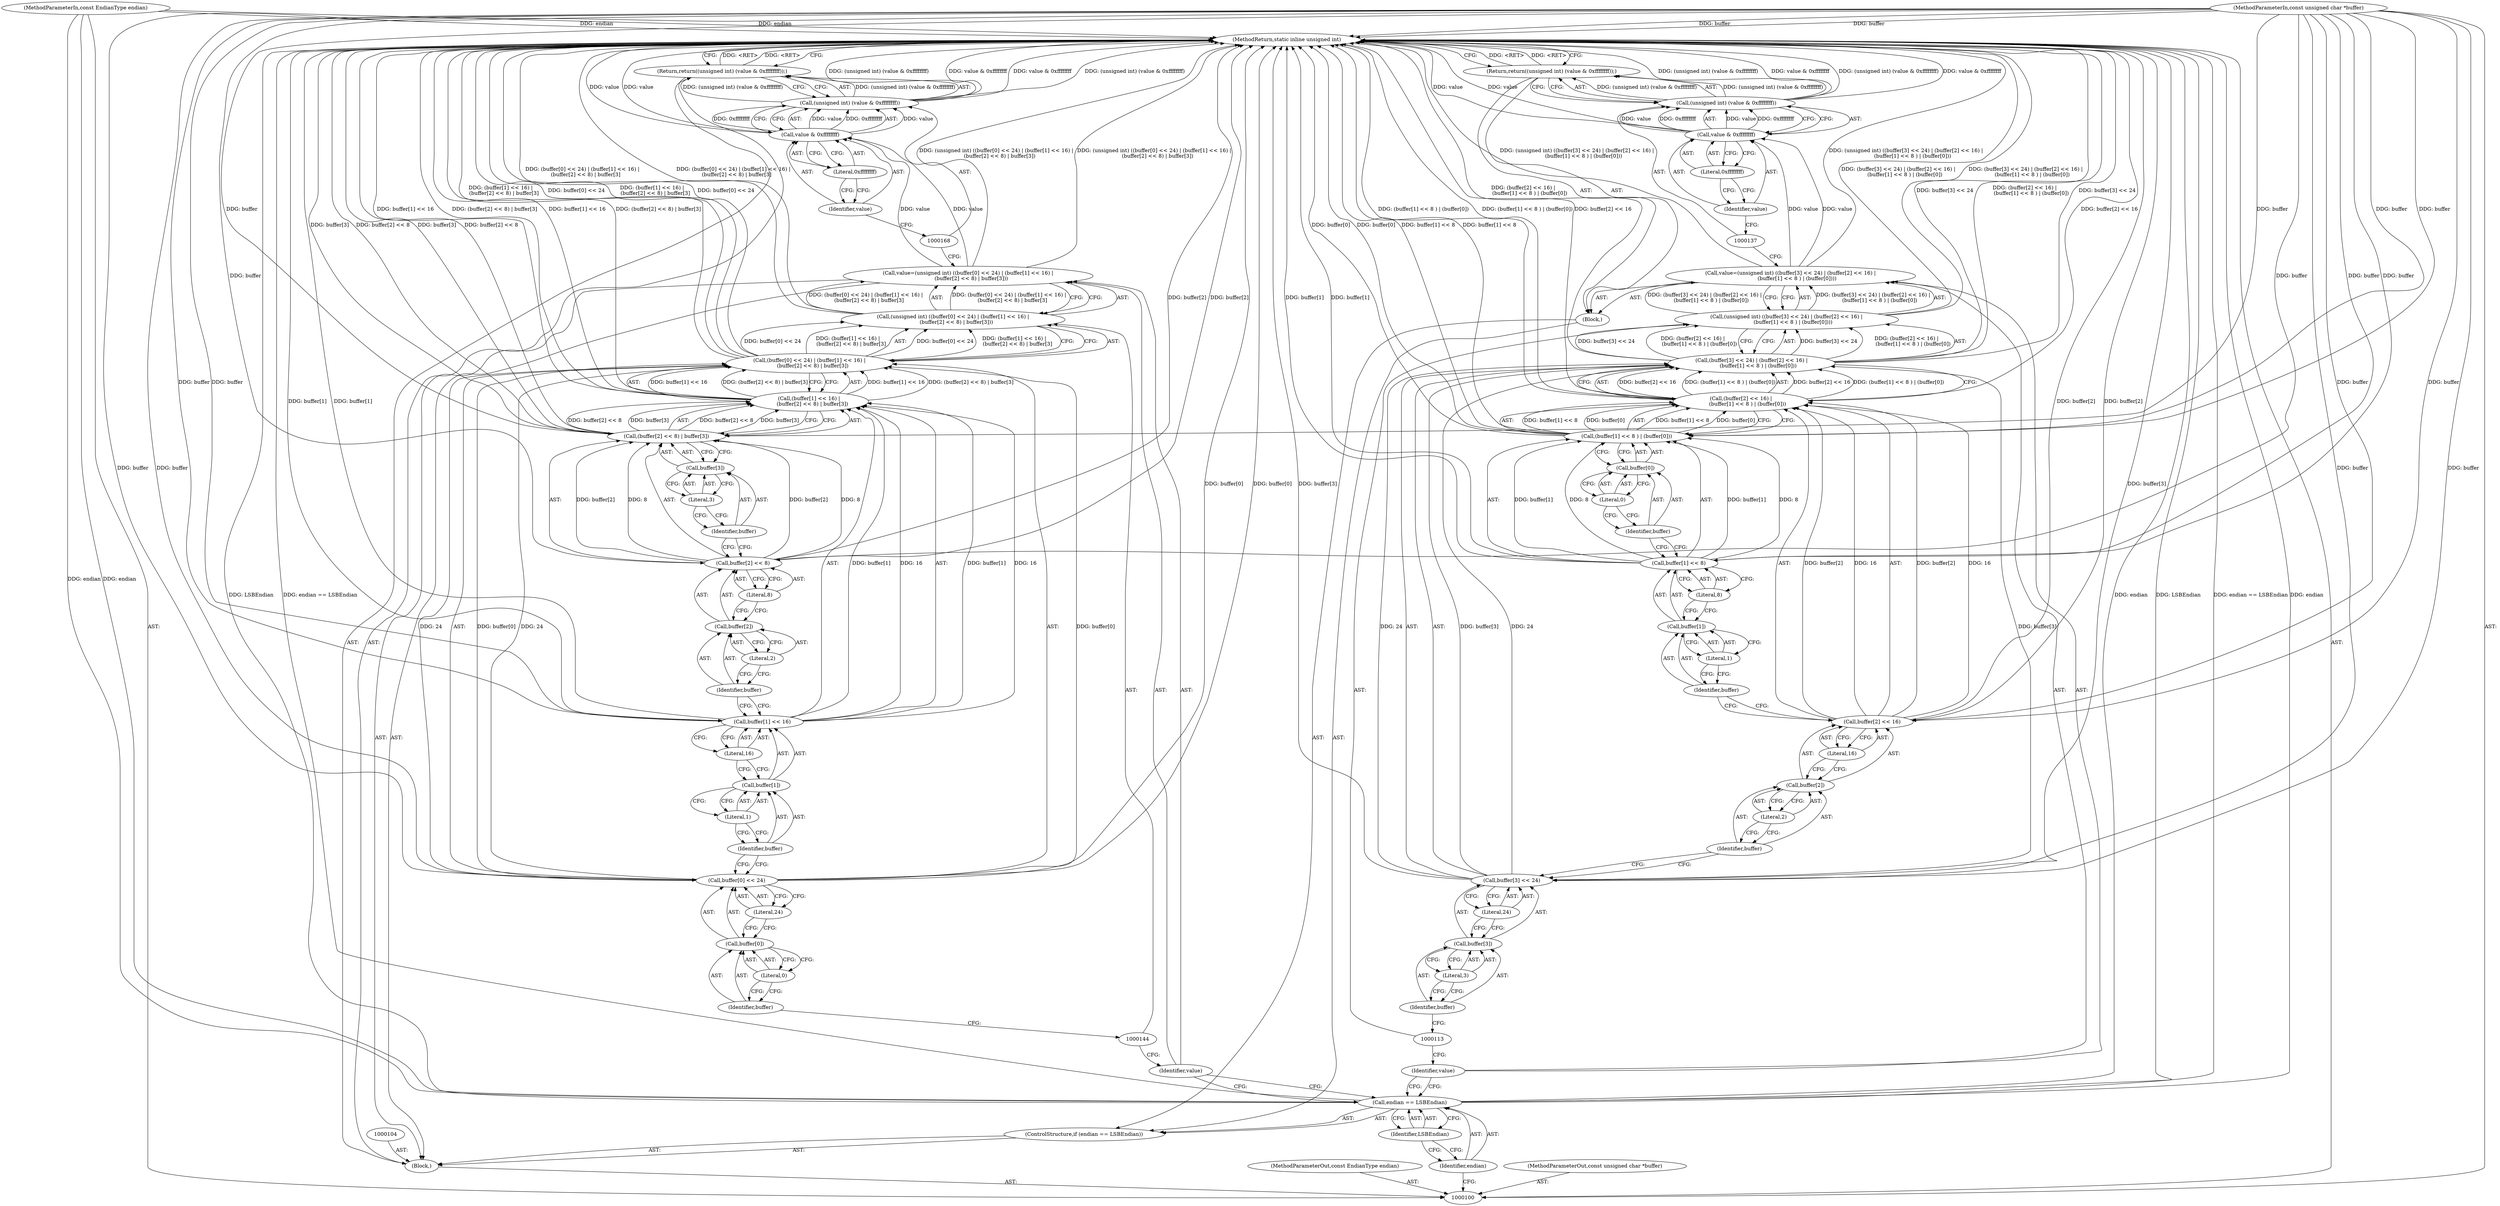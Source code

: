digraph "1_ImageMagick_d8ab7f046587f2e9f734b687ba7e6e10147c294b_10" {
"1000172" [label="(MethodReturn,static inline unsigned int)"];
"1000101" [label="(MethodParameterIn,const EndianType endian)"];
"1000217" [label="(MethodParameterOut,const EndianType endian)"];
"1000130" [label="(Literal,1)"];
"1000131" [label="(Literal,8)"];
"1000132" [label="(Call,buffer[0])"];
"1000133" [label="(Identifier,buffer)"];
"1000134" [label="(Literal,0)"];
"1000126" [label="(Call,(buffer[1] << 8 ) | (buffer[0]))"];
"1000127" [label="(Call,buffer[1] << 8)"];
"1000128" [label="(Call,buffer[1])"];
"1000129" [label="(Identifier,buffer)"];
"1000136" [label="(Call,(unsigned int) (value & 0xffffffff))"];
"1000138" [label="(Call,value & 0xffffffff)"];
"1000139" [label="(Identifier,value)"];
"1000140" [label="(Literal,0xffffffff)"];
"1000135" [label="(Return,return((unsigned int) (value & 0xffffffff));)"];
"1000141" [label="(Call,value=(unsigned int) ((buffer[0] << 24) | (buffer[1] << 16) |\n    (buffer[2] << 8) | buffer[3]))"];
"1000142" [label="(Identifier,value)"];
"1000145" [label="(Call,(buffer[0] << 24) | (buffer[1] << 16) |\n    (buffer[2] << 8) | buffer[3])"];
"1000146" [label="(Call,buffer[0] << 24)"];
"1000147" [label="(Call,buffer[0])"];
"1000148" [label="(Identifier,buffer)"];
"1000149" [label="(Literal,0)"];
"1000150" [label="(Literal,24)"];
"1000151" [label="(Call,(buffer[1] << 16) |\n    (buffer[2] << 8) | buffer[3])"];
"1000152" [label="(Call,buffer[1] << 16)"];
"1000153" [label="(Call,buffer[1])"];
"1000154" [label="(Identifier,buffer)"];
"1000155" [label="(Literal,1)"];
"1000156" [label="(Literal,16)"];
"1000143" [label="(Call,(unsigned int) ((buffer[0] << 24) | (buffer[1] << 16) |\n    (buffer[2] << 8) | buffer[3]))"];
"1000161" [label="(Literal,2)"];
"1000162" [label="(Literal,8)"];
"1000163" [label="(Call,buffer[3])"];
"1000164" [label="(Identifier,buffer)"];
"1000165" [label="(Literal,3)"];
"1000157" [label="(Call,(buffer[2] << 8) | buffer[3])"];
"1000158" [label="(Call,buffer[2] << 8)"];
"1000159" [label="(Call,buffer[2])"];
"1000160" [label="(Identifier,buffer)"];
"1000166" [label="(Return,return((unsigned int) (value & 0xffffffff));)"];
"1000169" [label="(Call,value & 0xffffffff)"];
"1000170" [label="(Identifier,value)"];
"1000171" [label="(Literal,0xffffffff)"];
"1000167" [label="(Call,(unsigned int) (value & 0xffffffff))"];
"1000102" [label="(MethodParameterIn,const unsigned char *buffer)"];
"1000218" [label="(MethodParameterOut,const unsigned char *buffer)"];
"1000103" [label="(Block,)"];
"1000108" [label="(Identifier,LSBEndian)"];
"1000105" [label="(ControlStructure,if (endian == LSBEndian))"];
"1000106" [label="(Call,endian == LSBEndian)"];
"1000107" [label="(Identifier,endian)"];
"1000109" [label="(Block,)"];
"1000112" [label="(Call,(unsigned int) ((buffer[3] << 24) | (buffer[2] << 16) |\n        (buffer[1] << 8 ) | (buffer[0])))"];
"1000114" [label="(Call,(buffer[3] << 24) | (buffer[2] << 16) |\n        (buffer[1] << 8 ) | (buffer[0]))"];
"1000115" [label="(Call,buffer[3] << 24)"];
"1000116" [label="(Call,buffer[3])"];
"1000117" [label="(Identifier,buffer)"];
"1000118" [label="(Literal,3)"];
"1000119" [label="(Literal,24)"];
"1000120" [label="(Call,(buffer[2] << 16) |\n        (buffer[1] << 8 ) | (buffer[0]))"];
"1000121" [label="(Call,buffer[2] << 16)"];
"1000122" [label="(Call,buffer[2])"];
"1000123" [label="(Identifier,buffer)"];
"1000124" [label="(Literal,2)"];
"1000110" [label="(Call,value=(unsigned int) ((buffer[3] << 24) | (buffer[2] << 16) |\n        (buffer[1] << 8 ) | (buffer[0])))"];
"1000111" [label="(Identifier,value)"];
"1000125" [label="(Literal,16)"];
"1000172" -> "1000100"  [label="AST: "];
"1000172" -> "1000135"  [label="CFG: "];
"1000172" -> "1000166"  [label="CFG: "];
"1000158" -> "1000172"  [label="DDG: buffer[2]"];
"1000120" -> "1000172"  [label="DDG: (buffer[1] << 8 ) | (buffer[0])"];
"1000120" -> "1000172"  [label="DDG: buffer[2] << 16"];
"1000106" -> "1000172"  [label="DDG: LSBEndian"];
"1000106" -> "1000172"  [label="DDG: endian == LSBEndian"];
"1000106" -> "1000172"  [label="DDG: endian"];
"1000167" -> "1000172"  [label="DDG: value & 0xffffffff"];
"1000167" -> "1000172"  [label="DDG: (unsigned int) (value & 0xffffffff)"];
"1000151" -> "1000172"  [label="DDG: (buffer[2] << 8) | buffer[3]"];
"1000151" -> "1000172"  [label="DDG: buffer[1] << 16"];
"1000112" -> "1000172"  [label="DDG: (buffer[3] << 24) | (buffer[2] << 16) |\n        (buffer[1] << 8 ) | (buffer[0])"];
"1000169" -> "1000172"  [label="DDG: value"];
"1000145" -> "1000172"  [label="DDG: (buffer[1] << 16) |\n    (buffer[2] << 8) | buffer[3]"];
"1000145" -> "1000172"  [label="DDG: buffer[0] << 24"];
"1000126" -> "1000172"  [label="DDG: buffer[0]"];
"1000126" -> "1000172"  [label="DDG: buffer[1] << 8"];
"1000138" -> "1000172"  [label="DDG: value"];
"1000157" -> "1000172"  [label="DDG: buffer[2] << 8"];
"1000157" -> "1000172"  [label="DDG: buffer[3]"];
"1000114" -> "1000172"  [label="DDG: buffer[3] << 24"];
"1000114" -> "1000172"  [label="DDG: (buffer[2] << 16) |\n        (buffer[1] << 8 ) | (buffer[0])"];
"1000152" -> "1000172"  [label="DDG: buffer[1]"];
"1000102" -> "1000172"  [label="DDG: buffer"];
"1000110" -> "1000172"  [label="DDG: (unsigned int) ((buffer[3] << 24) | (buffer[2] << 16) |\n        (buffer[1] << 8 ) | (buffer[0]))"];
"1000101" -> "1000172"  [label="DDG: endian"];
"1000141" -> "1000172"  [label="DDG: (unsigned int) ((buffer[0] << 24) | (buffer[1] << 16) |\n    (buffer[2] << 8) | buffer[3])"];
"1000136" -> "1000172"  [label="DDG: (unsigned int) (value & 0xffffffff)"];
"1000136" -> "1000172"  [label="DDG: value & 0xffffffff"];
"1000121" -> "1000172"  [label="DDG: buffer[2]"];
"1000143" -> "1000172"  [label="DDG: (buffer[0] << 24) | (buffer[1] << 16) |\n    (buffer[2] << 8) | buffer[3]"];
"1000127" -> "1000172"  [label="DDG: buffer[1]"];
"1000146" -> "1000172"  [label="DDG: buffer[0]"];
"1000115" -> "1000172"  [label="DDG: buffer[3]"];
"1000166" -> "1000172"  [label="DDG: <RET>"];
"1000135" -> "1000172"  [label="DDG: <RET>"];
"1000101" -> "1000100"  [label="AST: "];
"1000101" -> "1000172"  [label="DDG: endian"];
"1000101" -> "1000106"  [label="DDG: endian"];
"1000217" -> "1000100"  [label="AST: "];
"1000130" -> "1000128"  [label="AST: "];
"1000130" -> "1000129"  [label="CFG: "];
"1000128" -> "1000130"  [label="CFG: "];
"1000131" -> "1000127"  [label="AST: "];
"1000131" -> "1000128"  [label="CFG: "];
"1000127" -> "1000131"  [label="CFG: "];
"1000132" -> "1000126"  [label="AST: "];
"1000132" -> "1000134"  [label="CFG: "];
"1000133" -> "1000132"  [label="AST: "];
"1000134" -> "1000132"  [label="AST: "];
"1000126" -> "1000132"  [label="CFG: "];
"1000133" -> "1000132"  [label="AST: "];
"1000133" -> "1000127"  [label="CFG: "];
"1000134" -> "1000133"  [label="CFG: "];
"1000134" -> "1000132"  [label="AST: "];
"1000134" -> "1000133"  [label="CFG: "];
"1000132" -> "1000134"  [label="CFG: "];
"1000126" -> "1000120"  [label="AST: "];
"1000126" -> "1000132"  [label="CFG: "];
"1000127" -> "1000126"  [label="AST: "];
"1000132" -> "1000126"  [label="AST: "];
"1000120" -> "1000126"  [label="CFG: "];
"1000126" -> "1000172"  [label="DDG: buffer[0]"];
"1000126" -> "1000172"  [label="DDG: buffer[1] << 8"];
"1000126" -> "1000120"  [label="DDG: buffer[1] << 8"];
"1000126" -> "1000120"  [label="DDG: buffer[0]"];
"1000127" -> "1000126"  [label="DDG: buffer[1]"];
"1000127" -> "1000126"  [label="DDG: 8"];
"1000102" -> "1000126"  [label="DDG: buffer"];
"1000127" -> "1000126"  [label="AST: "];
"1000127" -> "1000131"  [label="CFG: "];
"1000128" -> "1000127"  [label="AST: "];
"1000131" -> "1000127"  [label="AST: "];
"1000133" -> "1000127"  [label="CFG: "];
"1000127" -> "1000172"  [label="DDG: buffer[1]"];
"1000127" -> "1000126"  [label="DDG: buffer[1]"];
"1000127" -> "1000126"  [label="DDG: 8"];
"1000102" -> "1000127"  [label="DDG: buffer"];
"1000128" -> "1000127"  [label="AST: "];
"1000128" -> "1000130"  [label="CFG: "];
"1000129" -> "1000128"  [label="AST: "];
"1000130" -> "1000128"  [label="AST: "];
"1000131" -> "1000128"  [label="CFG: "];
"1000129" -> "1000128"  [label="AST: "];
"1000129" -> "1000121"  [label="CFG: "];
"1000130" -> "1000129"  [label="CFG: "];
"1000136" -> "1000135"  [label="AST: "];
"1000136" -> "1000138"  [label="CFG: "];
"1000137" -> "1000136"  [label="AST: "];
"1000138" -> "1000136"  [label="AST: "];
"1000135" -> "1000136"  [label="CFG: "];
"1000136" -> "1000172"  [label="DDG: (unsigned int) (value & 0xffffffff)"];
"1000136" -> "1000172"  [label="DDG: value & 0xffffffff"];
"1000136" -> "1000135"  [label="DDG: (unsigned int) (value & 0xffffffff)"];
"1000138" -> "1000136"  [label="DDG: value"];
"1000138" -> "1000136"  [label="DDG: 0xffffffff"];
"1000138" -> "1000136"  [label="AST: "];
"1000138" -> "1000140"  [label="CFG: "];
"1000139" -> "1000138"  [label="AST: "];
"1000140" -> "1000138"  [label="AST: "];
"1000136" -> "1000138"  [label="CFG: "];
"1000138" -> "1000172"  [label="DDG: value"];
"1000138" -> "1000136"  [label="DDG: value"];
"1000138" -> "1000136"  [label="DDG: 0xffffffff"];
"1000110" -> "1000138"  [label="DDG: value"];
"1000139" -> "1000138"  [label="AST: "];
"1000139" -> "1000137"  [label="CFG: "];
"1000140" -> "1000139"  [label="CFG: "];
"1000140" -> "1000138"  [label="AST: "];
"1000140" -> "1000139"  [label="CFG: "];
"1000138" -> "1000140"  [label="CFG: "];
"1000135" -> "1000109"  [label="AST: "];
"1000135" -> "1000136"  [label="CFG: "];
"1000136" -> "1000135"  [label="AST: "];
"1000172" -> "1000135"  [label="CFG: "];
"1000135" -> "1000172"  [label="DDG: <RET>"];
"1000136" -> "1000135"  [label="DDG: (unsigned int) (value & 0xffffffff)"];
"1000141" -> "1000103"  [label="AST: "];
"1000141" -> "1000143"  [label="CFG: "];
"1000142" -> "1000141"  [label="AST: "];
"1000143" -> "1000141"  [label="AST: "];
"1000168" -> "1000141"  [label="CFG: "];
"1000141" -> "1000172"  [label="DDG: (unsigned int) ((buffer[0] << 24) | (buffer[1] << 16) |\n    (buffer[2] << 8) | buffer[3])"];
"1000143" -> "1000141"  [label="DDG: (buffer[0] << 24) | (buffer[1] << 16) |\n    (buffer[2] << 8) | buffer[3]"];
"1000141" -> "1000169"  [label="DDG: value"];
"1000142" -> "1000141"  [label="AST: "];
"1000142" -> "1000106"  [label="CFG: "];
"1000144" -> "1000142"  [label="CFG: "];
"1000145" -> "1000143"  [label="AST: "];
"1000145" -> "1000151"  [label="CFG: "];
"1000146" -> "1000145"  [label="AST: "];
"1000151" -> "1000145"  [label="AST: "];
"1000143" -> "1000145"  [label="CFG: "];
"1000145" -> "1000172"  [label="DDG: (buffer[1] << 16) |\n    (buffer[2] << 8) | buffer[3]"];
"1000145" -> "1000172"  [label="DDG: buffer[0] << 24"];
"1000145" -> "1000143"  [label="DDG: buffer[0] << 24"];
"1000145" -> "1000143"  [label="DDG: (buffer[1] << 16) |\n    (buffer[2] << 8) | buffer[3]"];
"1000146" -> "1000145"  [label="DDG: buffer[0]"];
"1000146" -> "1000145"  [label="DDG: 24"];
"1000151" -> "1000145"  [label="DDG: buffer[1] << 16"];
"1000151" -> "1000145"  [label="DDG: (buffer[2] << 8) | buffer[3]"];
"1000146" -> "1000145"  [label="AST: "];
"1000146" -> "1000150"  [label="CFG: "];
"1000147" -> "1000146"  [label="AST: "];
"1000150" -> "1000146"  [label="AST: "];
"1000154" -> "1000146"  [label="CFG: "];
"1000146" -> "1000172"  [label="DDG: buffer[0]"];
"1000146" -> "1000145"  [label="DDG: buffer[0]"];
"1000146" -> "1000145"  [label="DDG: 24"];
"1000102" -> "1000146"  [label="DDG: buffer"];
"1000147" -> "1000146"  [label="AST: "];
"1000147" -> "1000149"  [label="CFG: "];
"1000148" -> "1000147"  [label="AST: "];
"1000149" -> "1000147"  [label="AST: "];
"1000150" -> "1000147"  [label="CFG: "];
"1000148" -> "1000147"  [label="AST: "];
"1000148" -> "1000144"  [label="CFG: "];
"1000149" -> "1000148"  [label="CFG: "];
"1000149" -> "1000147"  [label="AST: "];
"1000149" -> "1000148"  [label="CFG: "];
"1000147" -> "1000149"  [label="CFG: "];
"1000150" -> "1000146"  [label="AST: "];
"1000150" -> "1000147"  [label="CFG: "];
"1000146" -> "1000150"  [label="CFG: "];
"1000151" -> "1000145"  [label="AST: "];
"1000151" -> "1000157"  [label="CFG: "];
"1000152" -> "1000151"  [label="AST: "];
"1000157" -> "1000151"  [label="AST: "];
"1000145" -> "1000151"  [label="CFG: "];
"1000151" -> "1000172"  [label="DDG: (buffer[2] << 8) | buffer[3]"];
"1000151" -> "1000172"  [label="DDG: buffer[1] << 16"];
"1000151" -> "1000145"  [label="DDG: buffer[1] << 16"];
"1000151" -> "1000145"  [label="DDG: (buffer[2] << 8) | buffer[3]"];
"1000152" -> "1000151"  [label="DDG: buffer[1]"];
"1000152" -> "1000151"  [label="DDG: 16"];
"1000157" -> "1000151"  [label="DDG: buffer[2] << 8"];
"1000157" -> "1000151"  [label="DDG: buffer[3]"];
"1000152" -> "1000151"  [label="AST: "];
"1000152" -> "1000156"  [label="CFG: "];
"1000153" -> "1000152"  [label="AST: "];
"1000156" -> "1000152"  [label="AST: "];
"1000160" -> "1000152"  [label="CFG: "];
"1000152" -> "1000172"  [label="DDG: buffer[1]"];
"1000152" -> "1000151"  [label="DDG: buffer[1]"];
"1000152" -> "1000151"  [label="DDG: 16"];
"1000102" -> "1000152"  [label="DDG: buffer"];
"1000153" -> "1000152"  [label="AST: "];
"1000153" -> "1000155"  [label="CFG: "];
"1000154" -> "1000153"  [label="AST: "];
"1000155" -> "1000153"  [label="AST: "];
"1000156" -> "1000153"  [label="CFG: "];
"1000154" -> "1000153"  [label="AST: "];
"1000154" -> "1000146"  [label="CFG: "];
"1000155" -> "1000154"  [label="CFG: "];
"1000155" -> "1000153"  [label="AST: "];
"1000155" -> "1000154"  [label="CFG: "];
"1000153" -> "1000155"  [label="CFG: "];
"1000156" -> "1000152"  [label="AST: "];
"1000156" -> "1000153"  [label="CFG: "];
"1000152" -> "1000156"  [label="CFG: "];
"1000143" -> "1000141"  [label="AST: "];
"1000143" -> "1000145"  [label="CFG: "];
"1000144" -> "1000143"  [label="AST: "];
"1000145" -> "1000143"  [label="AST: "];
"1000141" -> "1000143"  [label="CFG: "];
"1000143" -> "1000172"  [label="DDG: (buffer[0] << 24) | (buffer[1] << 16) |\n    (buffer[2] << 8) | buffer[3]"];
"1000143" -> "1000141"  [label="DDG: (buffer[0] << 24) | (buffer[1] << 16) |\n    (buffer[2] << 8) | buffer[3]"];
"1000145" -> "1000143"  [label="DDG: buffer[0] << 24"];
"1000145" -> "1000143"  [label="DDG: (buffer[1] << 16) |\n    (buffer[2] << 8) | buffer[3]"];
"1000161" -> "1000159"  [label="AST: "];
"1000161" -> "1000160"  [label="CFG: "];
"1000159" -> "1000161"  [label="CFG: "];
"1000162" -> "1000158"  [label="AST: "];
"1000162" -> "1000159"  [label="CFG: "];
"1000158" -> "1000162"  [label="CFG: "];
"1000163" -> "1000157"  [label="AST: "];
"1000163" -> "1000165"  [label="CFG: "];
"1000164" -> "1000163"  [label="AST: "];
"1000165" -> "1000163"  [label="AST: "];
"1000157" -> "1000163"  [label="CFG: "];
"1000164" -> "1000163"  [label="AST: "];
"1000164" -> "1000158"  [label="CFG: "];
"1000165" -> "1000164"  [label="CFG: "];
"1000165" -> "1000163"  [label="AST: "];
"1000165" -> "1000164"  [label="CFG: "];
"1000163" -> "1000165"  [label="CFG: "];
"1000157" -> "1000151"  [label="AST: "];
"1000157" -> "1000163"  [label="CFG: "];
"1000158" -> "1000157"  [label="AST: "];
"1000163" -> "1000157"  [label="AST: "];
"1000151" -> "1000157"  [label="CFG: "];
"1000157" -> "1000172"  [label="DDG: buffer[2] << 8"];
"1000157" -> "1000172"  [label="DDG: buffer[3]"];
"1000157" -> "1000151"  [label="DDG: buffer[2] << 8"];
"1000157" -> "1000151"  [label="DDG: buffer[3]"];
"1000158" -> "1000157"  [label="DDG: buffer[2]"];
"1000158" -> "1000157"  [label="DDG: 8"];
"1000102" -> "1000157"  [label="DDG: buffer"];
"1000158" -> "1000157"  [label="AST: "];
"1000158" -> "1000162"  [label="CFG: "];
"1000159" -> "1000158"  [label="AST: "];
"1000162" -> "1000158"  [label="AST: "];
"1000164" -> "1000158"  [label="CFG: "];
"1000158" -> "1000172"  [label="DDG: buffer[2]"];
"1000158" -> "1000157"  [label="DDG: buffer[2]"];
"1000158" -> "1000157"  [label="DDG: 8"];
"1000102" -> "1000158"  [label="DDG: buffer"];
"1000159" -> "1000158"  [label="AST: "];
"1000159" -> "1000161"  [label="CFG: "];
"1000160" -> "1000159"  [label="AST: "];
"1000161" -> "1000159"  [label="AST: "];
"1000162" -> "1000159"  [label="CFG: "];
"1000160" -> "1000159"  [label="AST: "];
"1000160" -> "1000152"  [label="CFG: "];
"1000161" -> "1000160"  [label="CFG: "];
"1000166" -> "1000103"  [label="AST: "];
"1000166" -> "1000167"  [label="CFG: "];
"1000167" -> "1000166"  [label="AST: "];
"1000172" -> "1000166"  [label="CFG: "];
"1000166" -> "1000172"  [label="DDG: <RET>"];
"1000167" -> "1000166"  [label="DDG: (unsigned int) (value & 0xffffffff)"];
"1000169" -> "1000167"  [label="AST: "];
"1000169" -> "1000171"  [label="CFG: "];
"1000170" -> "1000169"  [label="AST: "];
"1000171" -> "1000169"  [label="AST: "];
"1000167" -> "1000169"  [label="CFG: "];
"1000169" -> "1000172"  [label="DDG: value"];
"1000169" -> "1000167"  [label="DDG: value"];
"1000169" -> "1000167"  [label="DDG: 0xffffffff"];
"1000141" -> "1000169"  [label="DDG: value"];
"1000170" -> "1000169"  [label="AST: "];
"1000170" -> "1000168"  [label="CFG: "];
"1000171" -> "1000170"  [label="CFG: "];
"1000171" -> "1000169"  [label="AST: "];
"1000171" -> "1000170"  [label="CFG: "];
"1000169" -> "1000171"  [label="CFG: "];
"1000167" -> "1000166"  [label="AST: "];
"1000167" -> "1000169"  [label="CFG: "];
"1000168" -> "1000167"  [label="AST: "];
"1000169" -> "1000167"  [label="AST: "];
"1000166" -> "1000167"  [label="CFG: "];
"1000167" -> "1000172"  [label="DDG: value & 0xffffffff"];
"1000167" -> "1000172"  [label="DDG: (unsigned int) (value & 0xffffffff)"];
"1000167" -> "1000166"  [label="DDG: (unsigned int) (value & 0xffffffff)"];
"1000169" -> "1000167"  [label="DDG: value"];
"1000169" -> "1000167"  [label="DDG: 0xffffffff"];
"1000102" -> "1000100"  [label="AST: "];
"1000102" -> "1000172"  [label="DDG: buffer"];
"1000102" -> "1000115"  [label="DDG: buffer"];
"1000102" -> "1000121"  [label="DDG: buffer"];
"1000102" -> "1000127"  [label="DDG: buffer"];
"1000102" -> "1000126"  [label="DDG: buffer"];
"1000102" -> "1000146"  [label="DDG: buffer"];
"1000102" -> "1000152"  [label="DDG: buffer"];
"1000102" -> "1000158"  [label="DDG: buffer"];
"1000102" -> "1000157"  [label="DDG: buffer"];
"1000218" -> "1000100"  [label="AST: "];
"1000103" -> "1000100"  [label="AST: "];
"1000104" -> "1000103"  [label="AST: "];
"1000105" -> "1000103"  [label="AST: "];
"1000141" -> "1000103"  [label="AST: "];
"1000166" -> "1000103"  [label="AST: "];
"1000108" -> "1000106"  [label="AST: "];
"1000108" -> "1000107"  [label="CFG: "];
"1000106" -> "1000108"  [label="CFG: "];
"1000105" -> "1000103"  [label="AST: "];
"1000106" -> "1000105"  [label="AST: "];
"1000109" -> "1000105"  [label="AST: "];
"1000106" -> "1000105"  [label="AST: "];
"1000106" -> "1000108"  [label="CFG: "];
"1000107" -> "1000106"  [label="AST: "];
"1000108" -> "1000106"  [label="AST: "];
"1000111" -> "1000106"  [label="CFG: "];
"1000142" -> "1000106"  [label="CFG: "];
"1000106" -> "1000172"  [label="DDG: LSBEndian"];
"1000106" -> "1000172"  [label="DDG: endian == LSBEndian"];
"1000106" -> "1000172"  [label="DDG: endian"];
"1000101" -> "1000106"  [label="DDG: endian"];
"1000107" -> "1000106"  [label="AST: "];
"1000107" -> "1000100"  [label="CFG: "];
"1000108" -> "1000107"  [label="CFG: "];
"1000109" -> "1000105"  [label="AST: "];
"1000110" -> "1000109"  [label="AST: "];
"1000135" -> "1000109"  [label="AST: "];
"1000112" -> "1000110"  [label="AST: "];
"1000112" -> "1000114"  [label="CFG: "];
"1000113" -> "1000112"  [label="AST: "];
"1000114" -> "1000112"  [label="AST: "];
"1000110" -> "1000112"  [label="CFG: "];
"1000112" -> "1000172"  [label="DDG: (buffer[3] << 24) | (buffer[2] << 16) |\n        (buffer[1] << 8 ) | (buffer[0])"];
"1000112" -> "1000110"  [label="DDG: (buffer[3] << 24) | (buffer[2] << 16) |\n        (buffer[1] << 8 ) | (buffer[0])"];
"1000114" -> "1000112"  [label="DDG: buffer[3] << 24"];
"1000114" -> "1000112"  [label="DDG: (buffer[2] << 16) |\n        (buffer[1] << 8 ) | (buffer[0])"];
"1000114" -> "1000112"  [label="AST: "];
"1000114" -> "1000120"  [label="CFG: "];
"1000115" -> "1000114"  [label="AST: "];
"1000120" -> "1000114"  [label="AST: "];
"1000112" -> "1000114"  [label="CFG: "];
"1000114" -> "1000172"  [label="DDG: buffer[3] << 24"];
"1000114" -> "1000172"  [label="DDG: (buffer[2] << 16) |\n        (buffer[1] << 8 ) | (buffer[0])"];
"1000114" -> "1000112"  [label="DDG: buffer[3] << 24"];
"1000114" -> "1000112"  [label="DDG: (buffer[2] << 16) |\n        (buffer[1] << 8 ) | (buffer[0])"];
"1000115" -> "1000114"  [label="DDG: buffer[3]"];
"1000115" -> "1000114"  [label="DDG: 24"];
"1000120" -> "1000114"  [label="DDG: buffer[2] << 16"];
"1000120" -> "1000114"  [label="DDG: (buffer[1] << 8 ) | (buffer[0])"];
"1000115" -> "1000114"  [label="AST: "];
"1000115" -> "1000119"  [label="CFG: "];
"1000116" -> "1000115"  [label="AST: "];
"1000119" -> "1000115"  [label="AST: "];
"1000123" -> "1000115"  [label="CFG: "];
"1000115" -> "1000172"  [label="DDG: buffer[3]"];
"1000115" -> "1000114"  [label="DDG: buffer[3]"];
"1000115" -> "1000114"  [label="DDG: 24"];
"1000102" -> "1000115"  [label="DDG: buffer"];
"1000116" -> "1000115"  [label="AST: "];
"1000116" -> "1000118"  [label="CFG: "];
"1000117" -> "1000116"  [label="AST: "];
"1000118" -> "1000116"  [label="AST: "];
"1000119" -> "1000116"  [label="CFG: "];
"1000117" -> "1000116"  [label="AST: "];
"1000117" -> "1000113"  [label="CFG: "];
"1000118" -> "1000117"  [label="CFG: "];
"1000118" -> "1000116"  [label="AST: "];
"1000118" -> "1000117"  [label="CFG: "];
"1000116" -> "1000118"  [label="CFG: "];
"1000119" -> "1000115"  [label="AST: "];
"1000119" -> "1000116"  [label="CFG: "];
"1000115" -> "1000119"  [label="CFG: "];
"1000120" -> "1000114"  [label="AST: "];
"1000120" -> "1000126"  [label="CFG: "];
"1000121" -> "1000120"  [label="AST: "];
"1000126" -> "1000120"  [label="AST: "];
"1000114" -> "1000120"  [label="CFG: "];
"1000120" -> "1000172"  [label="DDG: (buffer[1] << 8 ) | (buffer[0])"];
"1000120" -> "1000172"  [label="DDG: buffer[2] << 16"];
"1000120" -> "1000114"  [label="DDG: buffer[2] << 16"];
"1000120" -> "1000114"  [label="DDG: (buffer[1] << 8 ) | (buffer[0])"];
"1000121" -> "1000120"  [label="DDG: buffer[2]"];
"1000121" -> "1000120"  [label="DDG: 16"];
"1000126" -> "1000120"  [label="DDG: buffer[1] << 8"];
"1000126" -> "1000120"  [label="DDG: buffer[0]"];
"1000121" -> "1000120"  [label="AST: "];
"1000121" -> "1000125"  [label="CFG: "];
"1000122" -> "1000121"  [label="AST: "];
"1000125" -> "1000121"  [label="AST: "];
"1000129" -> "1000121"  [label="CFG: "];
"1000121" -> "1000172"  [label="DDG: buffer[2]"];
"1000121" -> "1000120"  [label="DDG: buffer[2]"];
"1000121" -> "1000120"  [label="DDG: 16"];
"1000102" -> "1000121"  [label="DDG: buffer"];
"1000122" -> "1000121"  [label="AST: "];
"1000122" -> "1000124"  [label="CFG: "];
"1000123" -> "1000122"  [label="AST: "];
"1000124" -> "1000122"  [label="AST: "];
"1000125" -> "1000122"  [label="CFG: "];
"1000123" -> "1000122"  [label="AST: "];
"1000123" -> "1000115"  [label="CFG: "];
"1000124" -> "1000123"  [label="CFG: "];
"1000124" -> "1000122"  [label="AST: "];
"1000124" -> "1000123"  [label="CFG: "];
"1000122" -> "1000124"  [label="CFG: "];
"1000110" -> "1000109"  [label="AST: "];
"1000110" -> "1000112"  [label="CFG: "];
"1000111" -> "1000110"  [label="AST: "];
"1000112" -> "1000110"  [label="AST: "];
"1000137" -> "1000110"  [label="CFG: "];
"1000110" -> "1000172"  [label="DDG: (unsigned int) ((buffer[3] << 24) | (buffer[2] << 16) |\n        (buffer[1] << 8 ) | (buffer[0]))"];
"1000112" -> "1000110"  [label="DDG: (buffer[3] << 24) | (buffer[2] << 16) |\n        (buffer[1] << 8 ) | (buffer[0])"];
"1000110" -> "1000138"  [label="DDG: value"];
"1000111" -> "1000110"  [label="AST: "];
"1000111" -> "1000106"  [label="CFG: "];
"1000113" -> "1000111"  [label="CFG: "];
"1000125" -> "1000121"  [label="AST: "];
"1000125" -> "1000122"  [label="CFG: "];
"1000121" -> "1000125"  [label="CFG: "];
}
